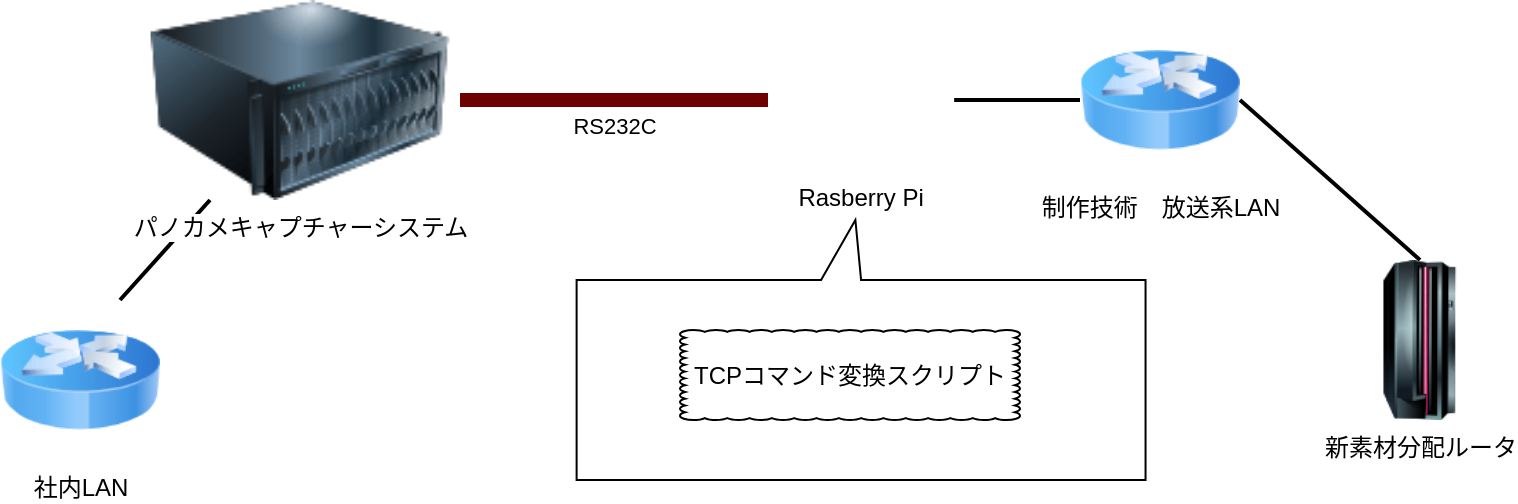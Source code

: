 <mxfile version="14.1.8" type="embed" pages="2">
    <diagram id="mVppTfcjdbr7DCKuSLQ_" name="Rasberry Pi設置型">
        <mxGraphModel dx="772" dy="414" grid="1" gridSize="10" guides="1" tooltips="1" connect="1" arrows="1" fold="1" page="1" pageScale="1" pageWidth="827" pageHeight="1169" background="none" math="0" shadow="0">
            <root>
                <mxCell id="0"/>
                <mxCell id="1" parent="0"/>
                <mxCell id="10" style="edgeStyle=none;rounded=0;orthogonalLoop=1;jettySize=auto;html=1;exitX=1;exitY=0.5;exitDx=0;exitDy=0;entryX=0;entryY=0.5;entryDx=0;entryDy=0;endArrow=none;endFill=0;strokeWidth=2;fontSize=2;" parent="1" source="4" target="7" edge="1">
                    <mxGeometry relative="1" as="geometry"/>
                </mxCell>
                <mxCell id="4" value="Rasberry Pi" style="shape=image;verticalLabelPosition=bottom;labelBackgroundColor=none;verticalAlign=top;aspect=fixed;imageAspect=0;image=https://www.maxbotix.com/pictures/articles/144/raspberry-pi-sm2.gif;" parent="1" vertex="1">
                    <mxGeometry x="414" y="45" width="93.08" height="70" as="geometry"/>
                </mxCell>
                <mxCell id="6" value="RS232C" style="edgeStyle=orthogonalEdgeStyle;rounded=0;orthogonalLoop=1;jettySize=auto;html=1;exitX=1;exitY=0.5;exitDx=0;exitDy=0;entryX=0;entryY=0.5;entryDx=0;entryDy=0;fillColor=#a20025;strokeColor=#6F0000;strokeWidth=7;endArrow=none;endFill=0;labelPosition=center;verticalLabelPosition=bottom;align=center;verticalAlign=top;" parent="1" source="5" target="4" edge="1">
                    <mxGeometry relative="1" as="geometry"/>
                </mxCell>
                <mxCell id="9" style="edgeStyle=none;rounded=0;orthogonalLoop=1;jettySize=auto;html=1;entryX=0.75;entryY=0;entryDx=0;entryDy=0;endArrow=none;endFill=0;strokeWidth=2;fontSize=2;" parent="1" source="5" target="8" edge="1">
                    <mxGeometry relative="1" as="geometry"/>
                </mxCell>
                <mxCell id="5" value="パノカメキャプチャーシステム" style="image;html=1;image=img/lib/clip_art/computers/Server_128x128.png" parent="1" vertex="1">
                    <mxGeometry x="100" y="30" width="160" height="100" as="geometry"/>
                </mxCell>
                <mxCell id="13" style="edgeStyle=none;rounded=0;orthogonalLoop=1;jettySize=auto;html=1;exitX=1;exitY=0.5;exitDx=0;exitDy=0;entryX=0.5;entryY=0;entryDx=0;entryDy=0;endArrow=none;endFill=0;strokeWidth=2;fontSize=2;" parent="1" source="7" target="12" edge="1">
                    <mxGeometry relative="1" as="geometry"/>
                </mxCell>
                <mxCell id="7" value="制作技術　放送系LAN" style="image;html=1;image=img/lib/clip_art/networking/Router_Icon_128x128.png;labelBackgroundColor=none;" parent="1" vertex="1">
                    <mxGeometry x="570" y="40" width="80" height="80" as="geometry"/>
                </mxCell>
                <mxCell id="8" value="社内LAN" style="image;html=1;image=img/lib/clip_art/networking/Router_Icon_128x128.png;labelBackgroundColor=none;" parent="1" vertex="1">
                    <mxGeometry x="30" y="180" width="80" height="80" as="geometry"/>
                </mxCell>
                <mxCell id="12" value="新素材分配ルータ" style="image;html=1;image=img/lib/clip_art/computers/Mainframe_128x128.png;labelBackgroundColor=none;" parent="1" vertex="1">
                    <mxGeometry x="700" y="160" width="80" height="80" as="geometry"/>
                </mxCell>
                <mxCell id="c89cLXVXbRtzKdUBcYjU-13" value="" style="shape=callout;whiteSpace=wrap;html=1;perimeter=calloutPerimeter;position2=0.51;rotation=-180;" parent="1" vertex="1">
                    <mxGeometry x="318.31" y="140" width="284.46" height="130" as="geometry"/>
                </mxCell>
                <mxCell id="mGDQuvk38uKDyn0cz2FB-13" value="TCPコマンド変換スクリプト" style="whiteSpace=wrap;html=1;shape=mxgraph.basic.cloud_rect" parent="1" vertex="1">
                    <mxGeometry x="370" y="195" width="170" height="45" as="geometry"/>
                </mxCell>
            </root>
        </mxGraphModel>
    </diagram>
    <diagram id="BeYxF53VQKNHCKJA--sb" name="PC完結型">
        <mxGraphModel dx="772" dy="414" grid="1" gridSize="10" guides="1" tooltips="1" connect="1" arrows="1" fold="1" page="1" pageScale="1" pageWidth="827" pageHeight="1169" math="0" shadow="0">
            <root>
                <mxCell id="e488Hu_XCUGGDpHnms51-0"/>
                <mxCell id="e488Hu_XCUGGDpHnms51-1" parent="e488Hu_XCUGGDpHnms51-0"/>
                <mxCell id="229wZbdkfTbW4W83QiWS-0" value="L" style="edgeStyle=none;rounded=0;orthogonalLoop=1;jettySize=auto;html=1;entryX=0;entryY=0.5;entryDx=0;entryDy=0;endArrow=none;endFill=0;strokeWidth=2;fontSize=2;exitX=1;exitY=0.5;exitDx=0;exitDy=0;" parent="e488Hu_XCUGGDpHnms51-1" source="229wZbdkfTbW4W83QiWS-4" edge="1">
                    <mxGeometry relative="1" as="geometry">
                        <mxPoint x="262" y="80" as="sourcePoint"/>
                        <mxPoint x="572" y="80" as="targetPoint"/>
                    </mxGeometry>
                </mxCell>
                <mxCell id="229wZbdkfTbW4W83QiWS-9" value="制作技術　放送系LAN" style="edgeLabel;html=1;align=center;verticalAlign=middle;resizable=0;points=[];" parent="229wZbdkfTbW4W83QiWS-0" vertex="1" connectable="0">
                    <mxGeometry x="-0.213" y="1" relative="1" as="geometry">
                        <mxPoint as="offset"/>
                    </mxGeometry>
                </mxCell>
                <mxCell id="229wZbdkfTbW4W83QiWS-3" style="edgeStyle=none;rounded=0;orthogonalLoop=1;jettySize=auto;html=1;entryX=0.75;entryY=0;entryDx=0;entryDy=0;endArrow=none;endFill=0;strokeWidth=2;fontSize=2;" parent="e488Hu_XCUGGDpHnms51-1" source="229wZbdkfTbW4W83QiWS-4" target="229wZbdkfTbW4W83QiWS-7" edge="1">
                    <mxGeometry relative="1" as="geometry"/>
                </mxCell>
                <mxCell id="229wZbdkfTbW4W83QiWS-4" value="パノカメキャプチャーシステム" style="image;html=1;image=img/lib/clip_art/computers/Server_128x128.png" parent="e488Hu_XCUGGDpHnms51-1" vertex="1">
                    <mxGeometry x="160" y="30" width="160" height="100" as="geometry"/>
                </mxCell>
                <mxCell id="229wZbdkfTbW4W83QiWS-5" style="edgeStyle=none;rounded=0;orthogonalLoop=1;jettySize=auto;html=1;exitX=1;exitY=0.5;exitDx=0;exitDy=0;entryX=0.5;entryY=0;entryDx=0;entryDy=0;endArrow=none;endFill=0;strokeWidth=2;fontSize=2;" parent="e488Hu_XCUGGDpHnms51-1" source="229wZbdkfTbW4W83QiWS-6" target="229wZbdkfTbW4W83QiWS-8" edge="1">
                    <mxGeometry relative="1" as="geometry"/>
                </mxCell>
                <mxCell id="229wZbdkfTbW4W83QiWS-6" value="制作技術　放送系LAN" style="image;html=1;image=img/lib/clip_art/networking/Router_Icon_128x128.png;labelBackgroundColor=none;" parent="e488Hu_XCUGGDpHnms51-1" vertex="1">
                    <mxGeometry x="570" y="40" width="80" height="80" as="geometry"/>
                </mxCell>
                <mxCell id="229wZbdkfTbW4W83QiWS-7" value="社内LAN" style="image;html=1;image=img/lib/clip_art/networking/Router_Icon_128x128.png;labelBackgroundColor=none;" parent="e488Hu_XCUGGDpHnms51-1" vertex="1">
                    <mxGeometry x="30" y="180" width="80" height="80" as="geometry"/>
                </mxCell>
                <mxCell id="229wZbdkfTbW4W83QiWS-8" value="新素材分配ルータ" style="image;html=1;image=img/lib/clip_art/computers/Mainframe_128x128.png;labelBackgroundColor=none;" parent="e488Hu_XCUGGDpHnms51-1" vertex="1">
                    <mxGeometry x="700" y="160" width="80" height="80" as="geometry"/>
                </mxCell>
                <mxCell id="229wZbdkfTbW4W83QiWS-10" value="" style="shape=callout;whiteSpace=wrap;html=1;perimeter=calloutPerimeter;position2=0.64;rotation=-180;" parent="e488Hu_XCUGGDpHnms51-1" vertex="1">
                    <mxGeometry x="170" y="160" width="410" height="210" as="geometry"/>
                </mxCell>
                <mxCell id="229wZbdkfTbW4W83QiWS-11" value="パノカメキャプチャーソフト" style="whiteSpace=wrap;html=1;shape=mxgraph.basic.cloud_rect" parent="e488Hu_XCUGGDpHnms51-1" vertex="1">
                    <mxGeometry x="180" y="215" width="170" height="90" as="geometry"/>
                </mxCell>
                <mxCell id="229wZbdkfTbW4W83QiWS-12" value="TCPコマンド変換スクリプト" style="whiteSpace=wrap;html=1;shape=mxgraph.basic.cloud_rect" parent="e488Hu_XCUGGDpHnms51-1" vertex="1">
                    <mxGeometry x="390" y="215" width="170" height="45" as="geometry"/>
                </mxCell>
                <mxCell id="229wZbdkfTbW4W83QiWS-17" style="edgeStyle=none;rounded=0;orthogonalLoop=1;jettySize=auto;html=1;exitX=0.5;exitY=0;exitDx=0;exitDy=0;exitPerimeter=0;startArrow=block;startFill=1;" parent="e488Hu_XCUGGDpHnms51-1" source="229wZbdkfTbW4W83QiWS-15" target="229wZbdkfTbW4W83QiWS-11" edge="1">
                    <mxGeometry relative="1" as="geometry"/>
                </mxCell>
                <mxCell id="229wZbdkfTbW4W83QiWS-19" style="edgeStyle=orthogonalEdgeStyle;rounded=0;orthogonalLoop=1;jettySize=auto;html=1;exitX=1;exitY=0.5;exitDx=0;exitDy=0;exitPerimeter=0;startArrow=none;startFill=0;entryX=0.5;entryY=1;entryDx=0;entryDy=0;entryPerimeter=0;endArrow=none;endFill=0;" parent="e488Hu_XCUGGDpHnms51-1" source="229wZbdkfTbW4W83QiWS-15" target="229wZbdkfTbW4W83QiWS-16" edge="1">
                    <mxGeometry relative="1" as="geometry">
                        <Array as="points"/>
                    </mxGeometry>
                </mxCell>
                <mxCell id="229wZbdkfTbW4W83QiWS-15" value="仮想シリアル" style="verticalLabelPosition=middle;verticalAlign=middle;html=1;shape=mxgraph.basic.diag_round_rect;dx=6;labelPosition=center;align=center;" parent="e488Hu_XCUGGDpHnms51-1" vertex="1">
                    <mxGeometry x="310" y="320" width="86" height="40" as="geometry"/>
                </mxCell>
                <mxCell id="229wZbdkfTbW4W83QiWS-18" style="edgeStyle=none;rounded=0;orthogonalLoop=1;jettySize=auto;html=1;startArrow=block;startFill=1;" parent="e488Hu_XCUGGDpHnms51-1" source="229wZbdkfTbW4W83QiWS-16" target="229wZbdkfTbW4W83QiWS-12" edge="1">
                    <mxGeometry relative="1" as="geometry"/>
                </mxCell>
                <mxCell id="229wZbdkfTbW4W83QiWS-16" value="仮想シリアル" style="verticalLabelPosition=middle;verticalAlign=middle;html=1;shape=mxgraph.basic.diag_round_rect;dx=6;labelPosition=center;align=center;" parent="e488Hu_XCUGGDpHnms51-1" vertex="1">
                    <mxGeometry x="474" y="280" width="86" height="40" as="geometry"/>
                </mxCell>
            </root>
        </mxGraphModel>
    </diagram>
</mxfile>
